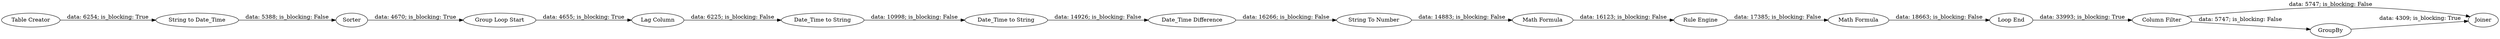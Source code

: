 digraph {
	"-8455445497287527744_55" [label="Group Loop Start"]
	"-8455445497287527744_49" [label="Date_Time Difference"]
	"-8455445497287527744_53" [label="Lag Column"]
	"-8455445497287527744_57" [label="Column Filter"]
	"-8455445497287527744_45" [label="Math Formula"]
	"-8455445497287527744_48" [label="String To Number"]
	"-8455445497287527744_2" [label="String to Date_Time"]
	"-8455445497287527744_59" [label=Joiner]
	"-8455445497287527744_51" [label="Math Formula"]
	"-8455445497287527744_1" [label="Table Creator"]
	"-8455445497287527744_56" [label="Loop End"]
	"-8455445497287527744_50" [label="Rule Engine"]
	"-8455445497287527744_58" [label=GroupBy]
	"-8455445497287527744_46" [label="Date_Time to String"]
	"-8455445497287527744_6" [label=Sorter]
	"-8455445497287527744_47" [label="Date_Time to String"]
	"-8455445497287527744_58" -> "-8455445497287527744_59" [label="data: 4309; is_blocking: True"]
	"-8455445497287527744_49" -> "-8455445497287527744_48" [label="data: 16266; is_blocking: False"]
	"-8455445497287527744_56" -> "-8455445497287527744_57" [label="data: 33993; is_blocking: True"]
	"-8455445497287527744_55" -> "-8455445497287527744_53" [label="data: 4655; is_blocking: True"]
	"-8455445497287527744_50" -> "-8455445497287527744_51" [label="data: 17385; is_blocking: False"]
	"-8455445497287527744_57" -> "-8455445497287527744_59" [label="data: 5747; is_blocking: False"]
	"-8455445497287527744_2" -> "-8455445497287527744_6" [label="data: 5388; is_blocking: False"]
	"-8455445497287527744_1" -> "-8455445497287527744_2" [label="data: 6254; is_blocking: True"]
	"-8455445497287527744_47" -> "-8455445497287527744_46" [label="data: 10998; is_blocking: False"]
	"-8455445497287527744_51" -> "-8455445497287527744_56" [label="data: 18663; is_blocking: False"]
	"-8455445497287527744_46" -> "-8455445497287527744_49" [label="data: 14926; is_blocking: False"]
	"-8455445497287527744_45" -> "-8455445497287527744_50" [label="data: 16123; is_blocking: False"]
	"-8455445497287527744_53" -> "-8455445497287527744_47" [label="data: 6225; is_blocking: False"]
	"-8455445497287527744_48" -> "-8455445497287527744_45" [label="data: 14883; is_blocking: False"]
	"-8455445497287527744_6" -> "-8455445497287527744_55" [label="data: 4670; is_blocking: True"]
	"-8455445497287527744_57" -> "-8455445497287527744_58" [label="data: 5747; is_blocking: False"]
	rankdir=LR
}
